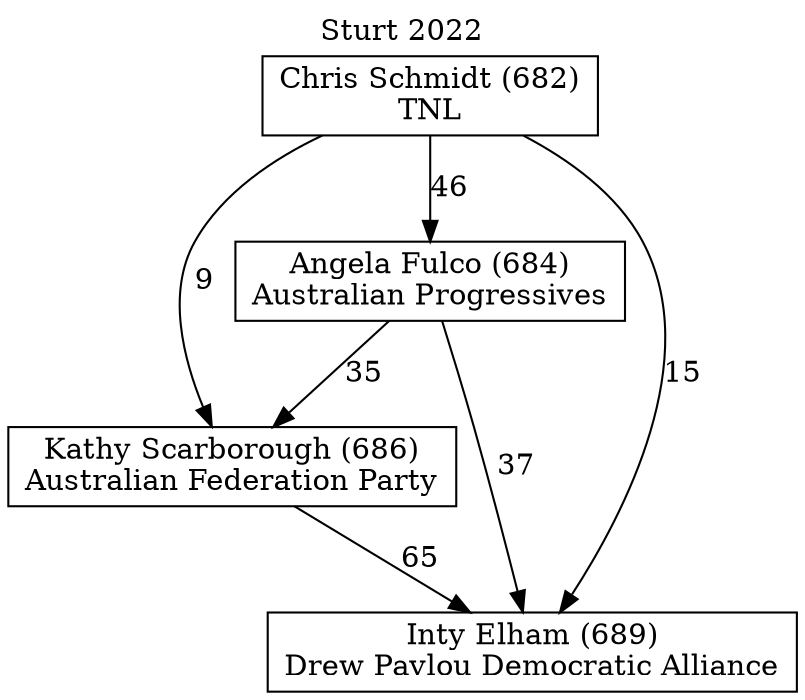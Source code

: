 // House preference flow
digraph "Inty Elham (689)_Sturt_2022" {
	graph [label="Sturt 2022" labelloc=t mclimit=10]
	node [shape=box]
	"Kathy Scarborough (686)" [label="Kathy Scarborough (686)
Australian Federation Party"]
	"Angela Fulco (684)" [label="Angela Fulco (684)
Australian Progressives"]
	"Chris Schmidt (682)" [label="Chris Schmidt (682)
TNL"]
	"Inty Elham (689)" [label="Inty Elham (689)
Drew Pavlou Democratic Alliance"]
	"Kathy Scarborough (686)" -> "Inty Elham (689)" [label=65]
	"Angela Fulco (684)" -> "Inty Elham (689)" [label=37]
	"Chris Schmidt (682)" -> "Kathy Scarborough (686)" [label=9]
	"Chris Schmidt (682)" -> "Angela Fulco (684)" [label=46]
	"Angela Fulco (684)" -> "Kathy Scarborough (686)" [label=35]
	"Chris Schmidt (682)" -> "Inty Elham (689)" [label=15]
}

